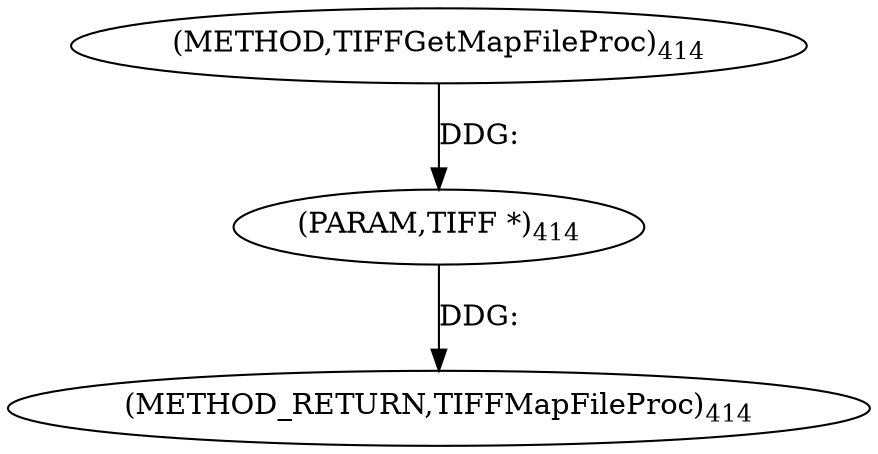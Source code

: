 digraph "TIFFGetMapFileProc" {  
"8719" [label = <(METHOD,TIFFGetMapFileProc)<SUB>414</SUB>> ]
"8721" [label = <(METHOD_RETURN,TIFFMapFileProc)<SUB>414</SUB>> ]
"8720" [label = <(PARAM,TIFF *)<SUB>414</SUB>> ]
  "8720" -> "8721"  [ label = "DDG: "] 
  "8719" -> "8720"  [ label = "DDG: "] 
}
